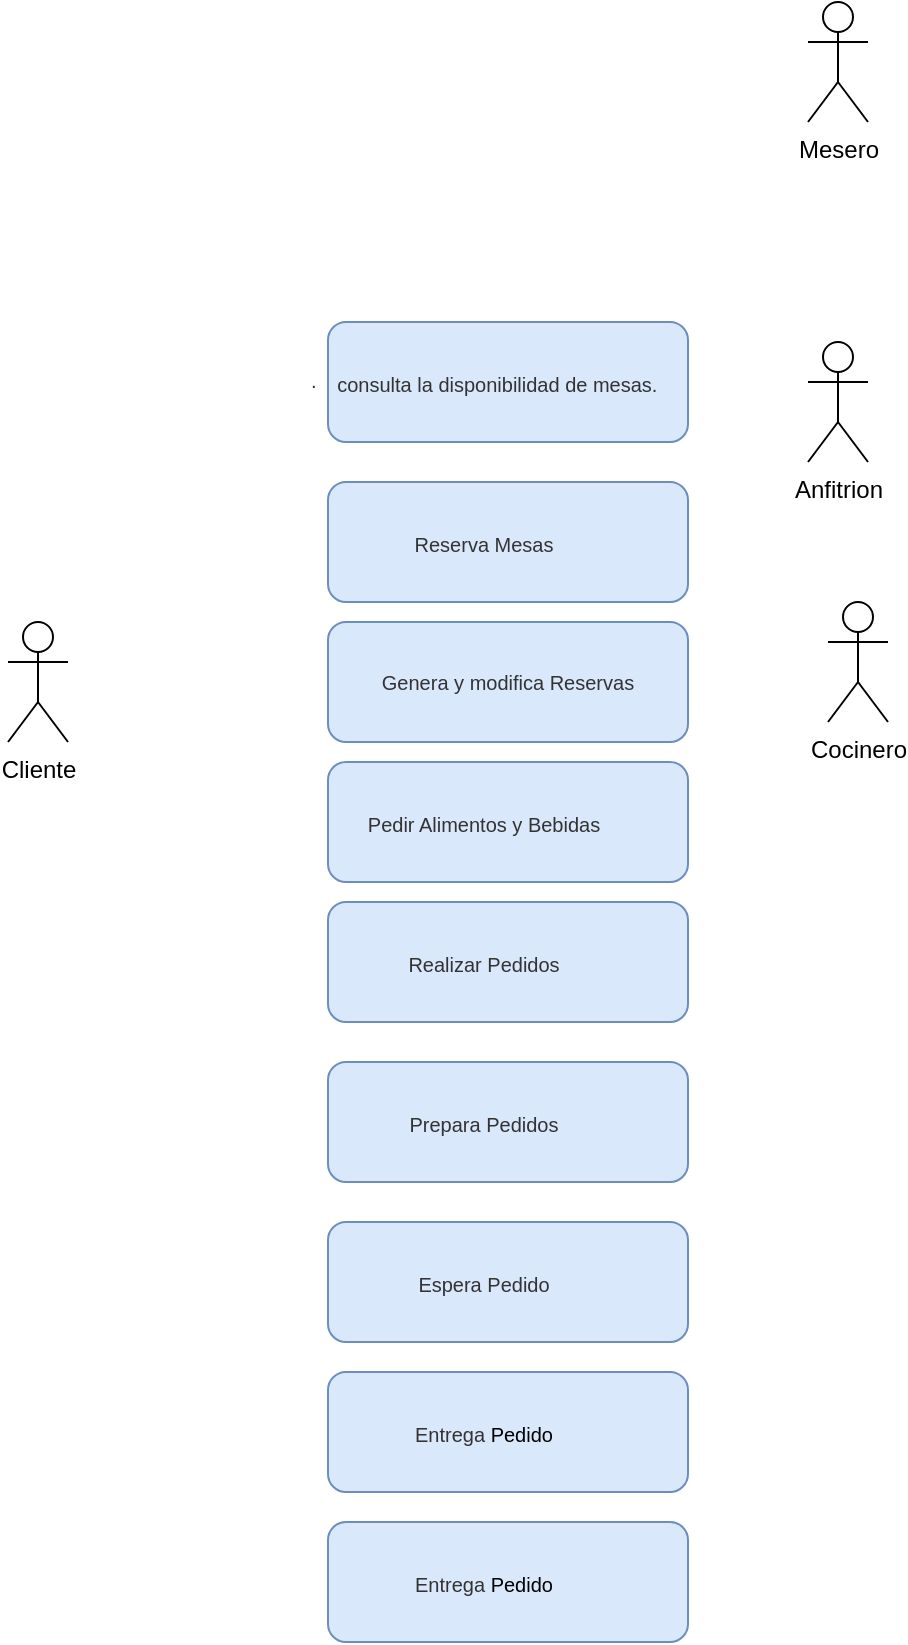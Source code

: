 <mxfile version="28.2.0">
  <diagram name="Página-1" id="eSoNu8M_gUmrwsGOlZTq">
    <mxGraphModel dx="786" dy="431" grid="1" gridSize="10" guides="1" tooltips="1" connect="1" arrows="1" fold="1" page="1" pageScale="1" pageWidth="827" pageHeight="1169" math="0" shadow="0">
      <root>
        <mxCell id="0" />
        <mxCell id="1" parent="0" />
        <mxCell id="iBKLQpfkL_44_GjJ_T48-1" value="Cliente" style="shape=umlActor;verticalLabelPosition=bottom;verticalAlign=top;html=1;outlineConnect=0;" vertex="1" parent="1">
          <mxGeometry x="140" y="390" width="30" height="60" as="geometry" />
        </mxCell>
        <mxCell id="iBKLQpfkL_44_GjJ_T48-2" value="Mesero" style="shape=umlActor;verticalLabelPosition=bottom;verticalAlign=top;html=1;outlineConnect=0;" vertex="1" parent="1">
          <mxGeometry x="540" y="80" width="30" height="60" as="geometry" />
        </mxCell>
        <mxCell id="iBKLQpfkL_44_GjJ_T48-3" value="Anfitrion" style="shape=umlActor;verticalLabelPosition=bottom;verticalAlign=top;html=1;outlineConnect=0;" vertex="1" parent="1">
          <mxGeometry x="540" y="250" width="30" height="60" as="geometry" />
        </mxCell>
        <mxCell id="iBKLQpfkL_44_GjJ_T48-4" value="&lt;p style=&quot;text-indent:-18.0pt;line-height:normal;&amp;lt;br/&amp;gt;mso-list:l0 level1 lfo1&quot; class=&quot;MsoListParagraph&quot;&gt;&lt;font style=&quot;font-size: 10px; color: rgb(51, 51, 51);&quot;&gt;&lt;font style=&quot;&quot;&gt;·&lt;/font&gt;&lt;span style=&quot;font-variant-numeric: normal; font-variant-east-asian: normal; font-variant-alternates: normal; font-size-adjust: none; font-kerning: auto; font-optical-sizing: auto; font-feature-settings: normal; font-variation-settings: normal; font-variant-position: normal; font-variant-emoji: normal; font-stretch: normal; line-height: normal; font-family: &amp;quot;Times New Roman&amp;quot;;&quot;&gt;&amp;nbsp;&amp;nbsp;&amp;nbsp;&amp;nbsp;&lt;/span&gt;&lt;font style=&quot;&quot;&gt;consulta la disponibilidad de mesas.&lt;/font&gt;&lt;/font&gt;&lt;/p&gt;" style="rounded=1;whiteSpace=wrap;html=1;fillColor=#dae8fc;strokeColor=#6c8ebf;" vertex="1" parent="1">
          <mxGeometry x="300" y="240" width="180" height="60" as="geometry" />
        </mxCell>
        <mxCell id="iBKLQpfkL_44_GjJ_T48-5" value="&lt;p style=&quot;text-indent:-18.0pt;line-height:normal;&amp;lt;br/&amp;gt;mso-list:l0 level1 lfo1&quot; class=&quot;MsoListParagraph&quot;&gt;&lt;font color=&quot;#333333&quot;&gt;&lt;span style=&quot;font-size: 10px;&quot;&gt;Reserva Mesas&lt;/span&gt;&lt;/font&gt;&lt;/p&gt;" style="rounded=1;whiteSpace=wrap;html=1;fillStyle=solid;fillColor=#dae8fc;strokeColor=#6c8ebf;" vertex="1" parent="1">
          <mxGeometry x="300" y="320" width="180" height="60" as="geometry" />
        </mxCell>
        <mxCell id="iBKLQpfkL_44_GjJ_T48-6" value="&lt;p style=&quot;text-indent:-18.0pt;line-height:normal;&amp;lt;br/&amp;gt;mso-list:l0 level1 lfo1&quot; class=&quot;MsoListParagraph&quot;&gt;&lt;font color=&quot;#333333&quot;&gt;&lt;span style=&quot;font-size: 10px;&quot;&gt;Pedir Alimentos y Bebidas&lt;/span&gt;&lt;/font&gt;&lt;/p&gt;" style="rounded=1;whiteSpace=wrap;html=1;fillStyle=solid;fillColor=#dae8fc;strokeColor=#6c8ebf;" vertex="1" parent="1">
          <mxGeometry x="300" y="460" width="180" height="60" as="geometry" />
        </mxCell>
        <mxCell id="iBKLQpfkL_44_GjJ_T48-7" value="&lt;font color=&quot;#333333&quot;&gt;&lt;span style=&quot;font-size: 10px;&quot;&gt;Genera y modifica Reservas&lt;/span&gt;&lt;/font&gt;" style="rounded=1;whiteSpace=wrap;html=1;fillStyle=solid;fillColor=#dae8fc;strokeColor=#6c8ebf;" vertex="1" parent="1">
          <mxGeometry x="300" y="390" width="180" height="60" as="geometry" />
        </mxCell>
        <mxCell id="iBKLQpfkL_44_GjJ_T48-8" value="&lt;p style=&quot;text-indent:-18.0pt;line-height:normal;&amp;lt;br/&amp;gt;mso-list:l0 level1 lfo1&quot; class=&quot;MsoListParagraph&quot;&gt;&lt;font color=&quot;#333333&quot;&gt;&lt;span style=&quot;font-size: 10px;&quot;&gt;Realizar Pedidos&lt;/span&gt;&lt;/font&gt;&lt;/p&gt;" style="rounded=1;whiteSpace=wrap;html=1;fillStyle=solid;fillColor=#dae8fc;strokeColor=#6c8ebf;" vertex="1" parent="1">
          <mxGeometry x="300" y="530" width="180" height="60" as="geometry" />
        </mxCell>
        <mxCell id="iBKLQpfkL_44_GjJ_T48-9" value="&lt;p style=&quot;text-indent:-18.0pt;line-height:normal;&amp;lt;br/&amp;gt;mso-list:l0 level1 lfo1&quot; class=&quot;MsoListParagraph&quot;&gt;&lt;font color=&quot;#333333&quot;&gt;&lt;span style=&quot;font-size: 10px;&quot;&gt;Prepara Pedidos&lt;/span&gt;&lt;/font&gt;&lt;/p&gt;" style="rounded=1;whiteSpace=wrap;html=1;fillStyle=solid;fillColor=#dae8fc;strokeColor=#6c8ebf;" vertex="1" parent="1">
          <mxGeometry x="300" y="610" width="180" height="60" as="geometry" />
        </mxCell>
        <mxCell id="iBKLQpfkL_44_GjJ_T48-10" value="Cocinero" style="shape=umlActor;verticalLabelPosition=bottom;verticalAlign=top;html=1;outlineConnect=0;" vertex="1" parent="1">
          <mxGeometry x="550" y="380" width="30" height="60" as="geometry" />
        </mxCell>
        <mxCell id="iBKLQpfkL_44_GjJ_T48-11" value="&lt;p style=&quot;text-indent:-18.0pt;line-height:normal;&amp;lt;br/&amp;gt;mso-list:l0 level1 lfo1&quot; class=&quot;MsoListParagraph&quot;&gt;&lt;font color=&quot;#333333&quot;&gt;&lt;span style=&quot;font-size: 10px;&quot;&gt;Espera Pedido&lt;/span&gt;&lt;/font&gt;&lt;span style=&quot;color: rgba(0, 0, 0, 0); font-family: monospace; font-size: 0px; text-align: start; text-wrap-mode: nowrap; background-color: transparent;&quot;&gt;%3CmxGraphModel%3E%3Croot%3E%3CmxCell%20id%3D%220%22%2F%3E%3CmxCell%20id%3D%221%22%20parent%3D%220%22%2F%3E%3CmxCell%20id%3D%222%22%20value%3D%22%26lt%3Bp%20style%3D%26quot%3Btext-indent%3A-18.0pt%3Bline-height%3Anormal%3B%26amp%3Blt%3Bbr%2F%26amp%3Bgt%3Bmso-list%3Al0%20level1%20lfo1%26quot%3B%20class%3D%26quot%3BMsoListParagraph%26quot%3B%26gt%3B%26lt%3Bfont%20color%3D%26quot%3B%23333333%26quot%3B%26gt%3B%26lt%3Bspan%20style%3D%26quot%3Bfont-size%3A%2010px%3B%26quot%3B%26gt%3BPrepara%20Pedidos%26lt%3B%2Fspan%26gt%3B%26lt%3B%2Ffont%26gt%3B%26lt%3B%2Fp%26gt%3B%22%20style%3D%22rounded%3D1%3BwhiteSpace%3Dwrap%3Bhtml%3D1%3B%22%20vertex%3D%221%22%20parent%3D%221%22%3E%3CmxGeometry%20x%3D%22270%22%20y%3D%22400%22%20width%3D%22180%22%20height%3D%2260%22%20as%3D%22geometry%22%2F%3E%3C%2FmxCell%3E%3C%2Froot%3E%3C%2FmxGraphModel%3E&lt;/span&gt;&lt;/p&gt;" style="rounded=1;whiteSpace=wrap;html=1;fillStyle=solid;fillColor=#dae8fc;strokeColor=#6c8ebf;" vertex="1" parent="1">
          <mxGeometry x="300" y="690" width="180" height="60" as="geometry" />
        </mxCell>
        <mxCell id="iBKLQpfkL_44_GjJ_T48-12" value="&lt;p style=&quot;text-indent:-18.0pt;line-height:normal;&amp;lt;br/&amp;gt;mso-list:l0 level1 lfo1&quot; class=&quot;MsoListParagraph&quot;&gt;&lt;font color=&quot;#333333&quot;&gt;&lt;span style=&quot;font-size: 10px;&quot;&gt;Entrega&amp;nbsp;&lt;/span&gt;&lt;/font&gt;&lt;span style=&quot;color: rgba(0, 0, 0, 0); font-family: monospace; font-size: 0px; text-align: start; text-wrap-mode: nowrap; background-color: transparent;&quot;&gt;%3CmxGraphModel%3E%3Croot%3E%3CmxCell%20id%3D%220%22%2F%3E%3CmxCell%20id%3D%221%22%20parent%3D%220%22%2F%3E%3CmxCell%20id%3D%222%22%20value%3D%22%26lt%3Bp%20style%3D%26quot%3Btext-indent%3A-18.0pt%3Bline-height%3Anormal%3B%26amp%3Blt%3Bbr%2F%26amp%3Bgt%3Bmso-list%3Al0%20level1%20lfo1%26quot%3B%20class%3D%26quot%3BMsoListParagraph%26quot%3B%26gt%3B%26lt%3Bfont%20color%3D%26quot%3B%23333333%26quot%3B%26gt%3B%26lt%3Bspan%20style%3D%26quot%3Bfont-size%3A%2010px%3B%26quot%3B%26gt%3BEspera%20Pedido%26lt%3B%2Fspan%26gt%3B%26lt%3B%2Ffont%26gt%3B%26lt%3Bspan%20style%3D%26quot%3Bcolor%3A%20rgba(0%2C%200%2C%200%2C%200)%3B%20font-family%3A%20monospace%3B%20font-size%3A%200px%3B%20text-align%3A%20start%3B%20text-wrap-mode%3A%20nowrap%3B%20background-color%3A%20transparent%3B%26quot%3B%26gt%3B%253CmxGraphModel%253E%253Croot%253E%253CmxCell%2520id%253D%25220%2522%252F%253E%253CmxCell%2520id%253D%25221%2522%2520parent%253D%25220%2522%252F%253E%253CmxCell%2520id%253D%25222%2522%2520value%253D%2522%2526lt%253Bp%2520style%253D%2526quot%253Btext-indent%253A-18.0pt%253Bline-height%253Anormal%253B%2526amp%253Blt%253Bbr%252F%2526amp%253Bgt%253Bmso-list%253Al0%2520level1%2520lfo1%2526quot%253B%2520class%253D%2526quot%253BMsoListParagraph%2526quot%253B%2526gt%253B%2526lt%253Bfont%2520color%253D%2526quot%253B%2523333333%2526quot%253B%2526gt%253B%2526lt%253Bspan%2520style%253D%2526quot%253Bfont-size%253A%252010px%253B%2526quot%253B%2526gt%253BPrepara%2520Pedidos%2526lt%253B%252Fspan%2526gt%253B%2526lt%253B%252Ffont%2526gt%253B%2526lt%253B%252Fp%2526gt%253B%2522%2520style%253D%2522rounded%253D1%253BwhiteSpace%253Dwrap%253Bhtml%253D1%253B%2522%2520vertex%253D%25221%2522%2520parent%253D%25221%2522%253E%253CmxGeometry%2520x%253D%2522270%2522%2520y%253D%2522400%2522%2520width%253D%2522180%2522%2520height%253D%252260%2522%2520as%253D%2522geometry%2522%252F%253E%253C%252FmxCell%253E%253C%252Froot%253E%253C%252FmxGraphModel%253E%26lt%3B%2Fspan%26gt%3B%26lt%3B%2Fp%26gt%3B%22%20style%3D%22rounded%3D1%3BwhiteSpace%3Dwrap%3Bhtml%3D1%3B%22%20vertex%3D%221%22%20parent%3D%221%22%3E%3CmxGeometry%20x%3D%22280%22%20y%3D%22480%22%20width%3D%22180%22%20height%3D%2260%22%20as%3D%22geometry%22%2F%3E%3C%2FmxCell%3E%3C%2Froot%3E%3C%2FmxGraphModel%3E&lt;/span&gt;&lt;font style=&quot;text-indent: -18pt; background-color: transparent;&quot;&gt;&lt;span style=&quot;font-size: 10px;&quot;&gt;Pedido&lt;/span&gt;&lt;/font&gt;&lt;span style=&quot;text-indent: -18pt; background-color: transparent; text-wrap-mode: nowrap; color: rgba(0, 0, 0, 0); font-family: monospace; font-size: 0px; text-align: start;&quot;&gt;%3CmxGraphModel%3E%3Croot%3E%3CmxCell%20id%3D%220%22%2F%3E%3CmxCell%20id%3D%221%22%20parent%3D%220%22%2F%3E%3CmxCell%20id%3D%222%22%20value%3D%22%26lt%3Bp%20style%3D%26quot%3Btext-indent%3A-18.0pt%3Bline-height%3Anormal%3B%26amp%3Blt%3Bbr%2F%26amp%3Bgt%3Bmso-list%3Al0%20level1%20lfo1%26quot%3B%20class%3D%26quot%3BMsoListParagraph%26quot%3B%26gt%3B%26lt%3Bfont%20color%3D%26quot%3B%23333333%26quot%3B%26gt%3B%26lt%3Bspan%20style%3D%26quot%3Bfont-size%3A%2010px%3B%26quot%3B%26gt%3BPrepara%20Pedidos%26lt%3B%2Fspan%26gt%3B%26lt%3B%2Ffont%26gt%3B%26lt%3B%2Fp%26gt%3B%22%20style%3D%22rounded%3D1%3BwhiteSpace%3Dwrap%3Bhtml%3D1%3B%22%20vertex%3D%221%22%20parent%3D%221%22%3E%3CmxGeometry%20x%3D%22270%22%20y%3D%22400%22%20width%3D%22180%22%20height%3D%2260%22%20as%3D%22geometry%22%2F%3E%3C%2FmxCell%3E%3C%2Froot%3E%3C%2FmxGraphModel%3E&lt;/span&gt;&lt;/p&gt;" style="rounded=1;whiteSpace=wrap;html=1;fillStyle=solid;fillColor=#dae8fc;strokeColor=#6c8ebf;" vertex="1" parent="1">
          <mxGeometry x="300" y="765" width="180" height="60" as="geometry" />
        </mxCell>
        <mxCell id="iBKLQpfkL_44_GjJ_T48-13" value="&lt;p style=&quot;text-indent:-18.0pt;line-height:normal;&amp;lt;br/&amp;gt;mso-list:l0 level1 lfo1&quot; class=&quot;MsoListParagraph&quot;&gt;&lt;font color=&quot;#333333&quot;&gt;&lt;span style=&quot;font-size: 10px;&quot;&gt;Entrega&amp;nbsp;&lt;/span&gt;&lt;/font&gt;&lt;span style=&quot;color: rgba(0, 0, 0, 0); font-family: monospace; font-size: 0px; text-align: start; text-wrap-mode: nowrap; background-color: transparent;&quot;&gt;%3CmxGraphModel%3E%3Croot%3E%3CmxCell%20id%3D%220%22%2F%3E%3CmxCell%20id%3D%221%22%20parent%3D%220%22%2F%3E%3CmxCell%20id%3D%222%22%20value%3D%22%26lt%3Bp%20style%3D%26quot%3Btext-indent%3A-18.0pt%3Bline-height%3Anormal%3B%26amp%3Blt%3Bbr%2F%26amp%3Bgt%3Bmso-list%3Al0%20level1%20lfo1%26quot%3B%20class%3D%26quot%3BMsoListParagraph%26quot%3B%26gt%3B%26lt%3Bfont%20color%3D%26quot%3B%23333333%26quot%3B%26gt%3B%26lt%3Bspan%20style%3D%26quot%3Bfont-size%3A%2010px%3B%26quot%3B%26gt%3BEspera%20Pedido%26lt%3B%2Fspan%26gt%3B%26lt%3B%2Ffont%26gt%3B%26lt%3Bspan%20style%3D%26quot%3Bcolor%3A%20rgba(0%2C%200%2C%200%2C%200)%3B%20font-family%3A%20monospace%3B%20font-size%3A%200px%3B%20text-align%3A%20start%3B%20text-wrap-mode%3A%20nowrap%3B%20background-color%3A%20transparent%3B%26quot%3B%26gt%3B%253CmxGraphModel%253E%253Croot%253E%253CmxCell%2520id%253D%25220%2522%252F%253E%253CmxCell%2520id%253D%25221%2522%2520parent%253D%25220%2522%252F%253E%253CmxCell%2520id%253D%25222%2522%2520value%253D%2522%2526lt%253Bp%2520style%253D%2526quot%253Btext-indent%253A-18.0pt%253Bline-height%253Anormal%253B%2526amp%253Blt%253Bbr%252F%2526amp%253Bgt%253Bmso-list%253Al0%2520level1%2520lfo1%2526quot%253B%2520class%253D%2526quot%253BMsoListParagraph%2526quot%253B%2526gt%253B%2526lt%253Bfont%2520color%253D%2526quot%253B%2523333333%2526quot%253B%2526gt%253B%2526lt%253Bspan%2520style%253D%2526quot%253Bfont-size%253A%252010px%253B%2526quot%253B%2526gt%253BPrepara%2520Pedidos%2526lt%253B%252Fspan%2526gt%253B%2526lt%253B%252Ffont%2526gt%253B%2526lt%253B%252Fp%2526gt%253B%2522%2520style%253D%2522rounded%253D1%253BwhiteSpace%253Dwrap%253Bhtml%253D1%253B%2522%2520vertex%253D%25221%2522%2520parent%253D%25221%2522%253E%253CmxGeometry%2520x%253D%2522270%2522%2520y%253D%2522400%2522%2520width%253D%2522180%2522%2520height%253D%252260%2522%2520as%253D%2522geometry%2522%252F%253E%253C%252FmxCell%253E%253C%252Froot%253E%253C%252FmxGraphModel%253E%26lt%3B%2Fspan%26gt%3B%26lt%3B%2Fp%26gt%3B%22%20style%3D%22rounded%3D1%3BwhiteSpace%3Dwrap%3Bhtml%3D1%3B%22%20vertex%3D%221%22%20parent%3D%221%22%3E%3CmxGeometry%20x%3D%22280%22%20y%3D%22480%22%20width%3D%22180%22%20height%3D%2260%22%20as%3D%22geometry%22%2F%3E%3C%2FmxCell%3E%3C%2Froot%3E%3C%2FmxGraphModel%3E&lt;/span&gt;&lt;font style=&quot;text-indent: -18pt; background-color: transparent;&quot;&gt;&lt;span style=&quot;font-size: 10px;&quot;&gt;Pedido&lt;/span&gt;&lt;/font&gt;&lt;span style=&quot;text-indent: -18pt; background-color: transparent; text-wrap-mode: nowrap; color: rgba(0, 0, 0, 0); font-family: monospace; font-size: 0px; text-align: start;&quot;&gt;%3CmxGraphModel%3E%3Croot%3E%3CmxCell%20id%3D%220%22%2F%3E%3CmxCell%20id%3D%221%22%20parent%3D%220%22%2F%3E%3CmxCell%20id%3D%222%22%20value%3D%22%26lt%3Bp%20style%3D%26quot%3Btext-indent%3A-18.0pt%3Bline-height%3Anormal%3B%26amp%3Blt%3Bbr%2F%26amp%3Bgt%3Bmso-list%3Al0%20level1%20lfo1%26quot%3B%20class%3D%26quot%3BMsoListParagraph%26quot%3B%26gt%3B%26lt%3Bfont%20color%3D%26quot%3B%23333333%26quot%3B%26gt%3B%26lt%3Bspan%20style%3D%26quot%3Bfont-size%3A%2010px%3B%26quot%3B%26gt%3BPrepara%20Pedidos%26lt%3B%2Fspan%26gt%3B%26lt%3B%2Ffont%26gt%3B%26lt%3B%2Fp%26gt%3B%22%20style%3D%22rounded%3D1%3BwhiteSpace%3Dwrap%3Bhtml%3D1%3B%22%20vertex%3D%221%22%20parent%3D%221%22%3E%3CmxGeometry%20x%3D%22270%22%20y%3D%22400%22%20width%3D%22180%22%20height%3D%2260%22%20as%3D%22geometry%22%2F%3E%3C%2FmxCell%3E%3C%2Froot%3E%3C%2FmxGraphModel%3E&lt;/span&gt;&lt;/p&gt;" style="rounded=1;whiteSpace=wrap;html=1;fillStyle=solid;fillColor=#dae8fc;strokeColor=#6c8ebf;" vertex="1" parent="1">
          <mxGeometry x="300" y="840" width="180" height="60" as="geometry" />
        </mxCell>
      </root>
    </mxGraphModel>
  </diagram>
</mxfile>
